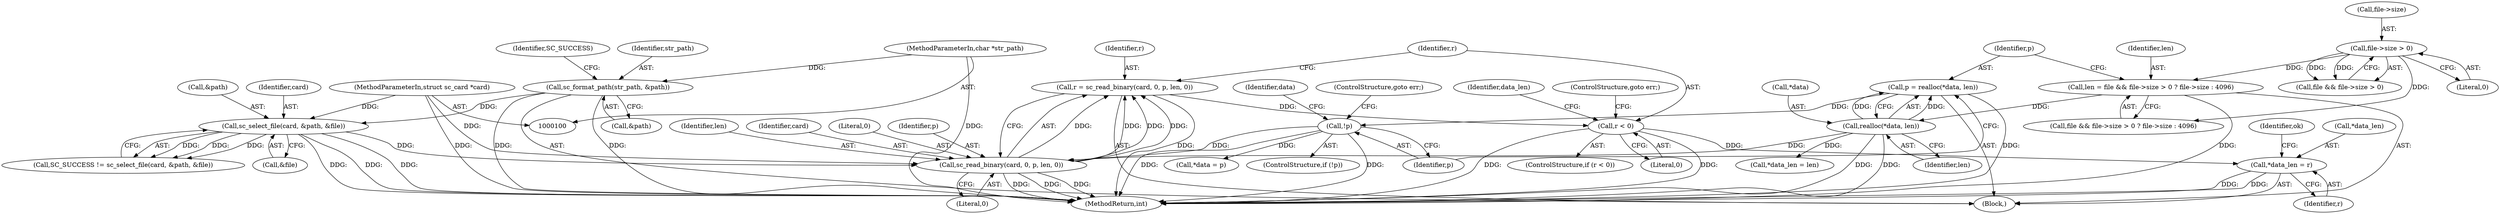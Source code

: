 digraph "0_OpenSC_360e95d45ac4123255a4c796db96337f332160ad#diff-d643a0fa169471dbf2912f4866dc49c5_10@API" {
"1000163" [label="(Call,r = sc_read_binary(card, 0, p, len, 0))"];
"1000165" [label="(Call,sc_read_binary(card, 0, p, len, 0))"];
"1000122" [label="(Call,sc_select_file(card, &path, &file))"];
"1000101" [label="(MethodParameterIn,struct sc_card *card)"];
"1000115" [label="(Call,sc_format_path(str_path, &path))"];
"1000102" [label="(MethodParameterIn,char *str_path)"];
"1000151" [label="(Call,!p)"];
"1000144" [label="(Call,p = realloc(*data, len))"];
"1000146" [label="(Call,realloc(*data, len))"];
"1000130" [label="(Call,len = file && file->size > 0 ? file->size : 4096)"];
"1000135" [label="(Call,file->size > 0)"];
"1000172" [label="(Call,r < 0)"];
"1000176" [label="(Call,*data_len = r)"];
"1000116" [label="(Identifier,str_path)"];
"1000164" [label="(Identifier,r)"];
"1000105" [label="(Block,)"];
"1000179" [label="(Identifier,r)"];
"1000181" [label="(Identifier,ok)"];
"1000126" [label="(Call,&file)"];
"1000178" [label="(Identifier,data_len)"];
"1000124" [label="(Call,&path)"];
"1000131" [label="(Identifier,len)"];
"1000163" [label="(Call,r = sc_read_binary(card, 0, p, len, 0))"];
"1000171" [label="(ControlStructure,if (r < 0))"];
"1000102" [label="(MethodParameterIn,char *str_path)"];
"1000159" [label="(Call,*data_len = len)"];
"1000149" [label="(Identifier,len)"];
"1000188" [label="(MethodReturn,int)"];
"1000169" [label="(Identifier,len)"];
"1000151" [label="(Call,!p)"];
"1000130" [label="(Call,len = file && file->size > 0 ? file->size : 4096)"];
"1000176" [label="(Call,*data_len = r)"];
"1000172" [label="(Call,r < 0)"];
"1000166" [label="(Identifier,card)"];
"1000150" [label="(ControlStructure,if (!p))"];
"1000133" [label="(Call,file && file->size > 0)"];
"1000135" [label="(Call,file->size > 0)"];
"1000165" [label="(Call,sc_read_binary(card, 0, p, len, 0))"];
"1000101" [label="(MethodParameterIn,struct sc_card *card)"];
"1000117" [label="(Call,&path)"];
"1000122" [label="(Call,sc_select_file(card, &path, &file))"];
"1000123" [label="(Identifier,card)"];
"1000154" [label="(ControlStructure,goto err;)"];
"1000145" [label="(Identifier,p)"];
"1000167" [label="(Literal,0)"];
"1000170" [label="(Literal,0)"];
"1000147" [label="(Call,*data)"];
"1000152" [label="(Identifier,p)"];
"1000174" [label="(Literal,0)"];
"1000173" [label="(Identifier,r)"];
"1000168" [label="(Identifier,p)"];
"1000115" [label="(Call,sc_format_path(str_path, &path))"];
"1000157" [label="(Identifier,data)"];
"1000177" [label="(Call,*data_len)"];
"1000144" [label="(Call,p = realloc(*data, len))"];
"1000139" [label="(Literal,0)"];
"1000121" [label="(Identifier,SC_SUCCESS)"];
"1000146" [label="(Call,realloc(*data, len))"];
"1000132" [label="(Call,file && file->size > 0 ? file->size : 4096)"];
"1000175" [label="(ControlStructure,goto err;)"];
"1000136" [label="(Call,file->size)"];
"1000155" [label="(Call,*data = p)"];
"1000120" [label="(Call,SC_SUCCESS != sc_select_file(card, &path, &file))"];
"1000163" -> "1000105"  [label="AST: "];
"1000163" -> "1000165"  [label="CFG: "];
"1000164" -> "1000163"  [label="AST: "];
"1000165" -> "1000163"  [label="AST: "];
"1000173" -> "1000163"  [label="CFG: "];
"1000163" -> "1000188"  [label="DDG: "];
"1000165" -> "1000163"  [label="DDG: "];
"1000165" -> "1000163"  [label="DDG: "];
"1000165" -> "1000163"  [label="DDG: "];
"1000165" -> "1000163"  [label="DDG: "];
"1000163" -> "1000172"  [label="DDG: "];
"1000165" -> "1000170"  [label="CFG: "];
"1000166" -> "1000165"  [label="AST: "];
"1000167" -> "1000165"  [label="AST: "];
"1000168" -> "1000165"  [label="AST: "];
"1000169" -> "1000165"  [label="AST: "];
"1000170" -> "1000165"  [label="AST: "];
"1000165" -> "1000188"  [label="DDG: "];
"1000165" -> "1000188"  [label="DDG: "];
"1000165" -> "1000188"  [label="DDG: "];
"1000122" -> "1000165"  [label="DDG: "];
"1000101" -> "1000165"  [label="DDG: "];
"1000151" -> "1000165"  [label="DDG: "];
"1000146" -> "1000165"  [label="DDG: "];
"1000122" -> "1000120"  [label="AST: "];
"1000122" -> "1000126"  [label="CFG: "];
"1000123" -> "1000122"  [label="AST: "];
"1000124" -> "1000122"  [label="AST: "];
"1000126" -> "1000122"  [label="AST: "];
"1000120" -> "1000122"  [label="CFG: "];
"1000122" -> "1000188"  [label="DDG: "];
"1000122" -> "1000188"  [label="DDG: "];
"1000122" -> "1000188"  [label="DDG: "];
"1000122" -> "1000120"  [label="DDG: "];
"1000122" -> "1000120"  [label="DDG: "];
"1000122" -> "1000120"  [label="DDG: "];
"1000101" -> "1000122"  [label="DDG: "];
"1000115" -> "1000122"  [label="DDG: "];
"1000101" -> "1000100"  [label="AST: "];
"1000101" -> "1000188"  [label="DDG: "];
"1000115" -> "1000105"  [label="AST: "];
"1000115" -> "1000117"  [label="CFG: "];
"1000116" -> "1000115"  [label="AST: "];
"1000117" -> "1000115"  [label="AST: "];
"1000121" -> "1000115"  [label="CFG: "];
"1000115" -> "1000188"  [label="DDG: "];
"1000115" -> "1000188"  [label="DDG: "];
"1000102" -> "1000115"  [label="DDG: "];
"1000102" -> "1000100"  [label="AST: "];
"1000102" -> "1000188"  [label="DDG: "];
"1000151" -> "1000150"  [label="AST: "];
"1000151" -> "1000152"  [label="CFG: "];
"1000152" -> "1000151"  [label="AST: "];
"1000154" -> "1000151"  [label="CFG: "];
"1000157" -> "1000151"  [label="CFG: "];
"1000151" -> "1000188"  [label="DDG: "];
"1000151" -> "1000188"  [label="DDG: "];
"1000144" -> "1000151"  [label="DDG: "];
"1000151" -> "1000155"  [label="DDG: "];
"1000144" -> "1000105"  [label="AST: "];
"1000144" -> "1000146"  [label="CFG: "];
"1000145" -> "1000144"  [label="AST: "];
"1000146" -> "1000144"  [label="AST: "];
"1000152" -> "1000144"  [label="CFG: "];
"1000144" -> "1000188"  [label="DDG: "];
"1000146" -> "1000144"  [label="DDG: "];
"1000146" -> "1000144"  [label="DDG: "];
"1000146" -> "1000149"  [label="CFG: "];
"1000147" -> "1000146"  [label="AST: "];
"1000149" -> "1000146"  [label="AST: "];
"1000146" -> "1000188"  [label="DDG: "];
"1000146" -> "1000188"  [label="DDG: "];
"1000130" -> "1000146"  [label="DDG: "];
"1000146" -> "1000159"  [label="DDG: "];
"1000130" -> "1000105"  [label="AST: "];
"1000130" -> "1000132"  [label="CFG: "];
"1000131" -> "1000130"  [label="AST: "];
"1000132" -> "1000130"  [label="AST: "];
"1000145" -> "1000130"  [label="CFG: "];
"1000130" -> "1000188"  [label="DDG: "];
"1000135" -> "1000130"  [label="DDG: "];
"1000135" -> "1000133"  [label="AST: "];
"1000135" -> "1000139"  [label="CFG: "];
"1000136" -> "1000135"  [label="AST: "];
"1000139" -> "1000135"  [label="AST: "];
"1000133" -> "1000135"  [label="CFG: "];
"1000135" -> "1000133"  [label="DDG: "];
"1000135" -> "1000133"  [label="DDG: "];
"1000135" -> "1000132"  [label="DDG: "];
"1000172" -> "1000171"  [label="AST: "];
"1000172" -> "1000174"  [label="CFG: "];
"1000173" -> "1000172"  [label="AST: "];
"1000174" -> "1000172"  [label="AST: "];
"1000175" -> "1000172"  [label="CFG: "];
"1000178" -> "1000172"  [label="CFG: "];
"1000172" -> "1000188"  [label="DDG: "];
"1000172" -> "1000188"  [label="DDG: "];
"1000172" -> "1000176"  [label="DDG: "];
"1000176" -> "1000105"  [label="AST: "];
"1000176" -> "1000179"  [label="CFG: "];
"1000177" -> "1000176"  [label="AST: "];
"1000179" -> "1000176"  [label="AST: "];
"1000181" -> "1000176"  [label="CFG: "];
"1000176" -> "1000188"  [label="DDG: "];
"1000176" -> "1000188"  [label="DDG: "];
}
